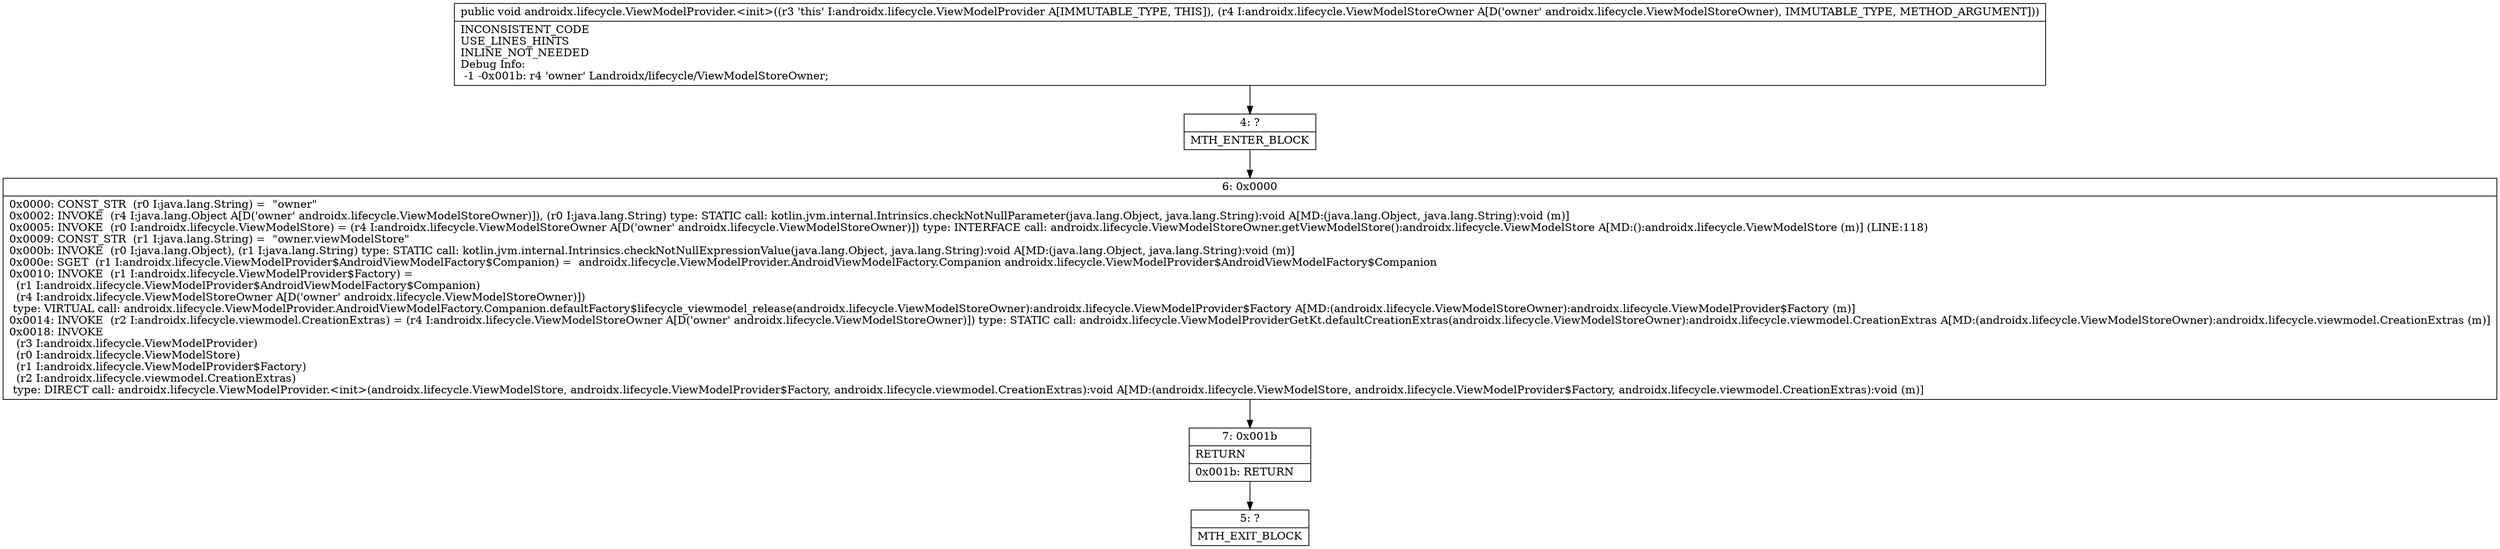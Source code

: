 digraph "CFG forandroidx.lifecycle.ViewModelProvider.\<init\>(Landroidx\/lifecycle\/ViewModelStoreOwner;)V" {
Node_4 [shape=record,label="{4\:\ ?|MTH_ENTER_BLOCK\l}"];
Node_6 [shape=record,label="{6\:\ 0x0000|0x0000: CONST_STR  (r0 I:java.lang.String) =  \"owner\" \l0x0002: INVOKE  (r4 I:java.lang.Object A[D('owner' androidx.lifecycle.ViewModelStoreOwner)]), (r0 I:java.lang.String) type: STATIC call: kotlin.jvm.internal.Intrinsics.checkNotNullParameter(java.lang.Object, java.lang.String):void A[MD:(java.lang.Object, java.lang.String):void (m)]\l0x0005: INVOKE  (r0 I:androidx.lifecycle.ViewModelStore) = (r4 I:androidx.lifecycle.ViewModelStoreOwner A[D('owner' androidx.lifecycle.ViewModelStoreOwner)]) type: INTERFACE call: androidx.lifecycle.ViewModelStoreOwner.getViewModelStore():androidx.lifecycle.ViewModelStore A[MD:():androidx.lifecycle.ViewModelStore (m)] (LINE:118)\l0x0009: CONST_STR  (r1 I:java.lang.String) =  \"owner.viewModelStore\" \l0x000b: INVOKE  (r0 I:java.lang.Object), (r1 I:java.lang.String) type: STATIC call: kotlin.jvm.internal.Intrinsics.checkNotNullExpressionValue(java.lang.Object, java.lang.String):void A[MD:(java.lang.Object, java.lang.String):void (m)]\l0x000e: SGET  (r1 I:androidx.lifecycle.ViewModelProvider$AndroidViewModelFactory$Companion) =  androidx.lifecycle.ViewModelProvider.AndroidViewModelFactory.Companion androidx.lifecycle.ViewModelProvider$AndroidViewModelFactory$Companion \l0x0010: INVOKE  (r1 I:androidx.lifecycle.ViewModelProvider$Factory) = \l  (r1 I:androidx.lifecycle.ViewModelProvider$AndroidViewModelFactory$Companion)\l  (r4 I:androidx.lifecycle.ViewModelStoreOwner A[D('owner' androidx.lifecycle.ViewModelStoreOwner)])\l type: VIRTUAL call: androidx.lifecycle.ViewModelProvider.AndroidViewModelFactory.Companion.defaultFactory$lifecycle_viewmodel_release(androidx.lifecycle.ViewModelStoreOwner):androidx.lifecycle.ViewModelProvider$Factory A[MD:(androidx.lifecycle.ViewModelStoreOwner):androidx.lifecycle.ViewModelProvider$Factory (m)]\l0x0014: INVOKE  (r2 I:androidx.lifecycle.viewmodel.CreationExtras) = (r4 I:androidx.lifecycle.ViewModelStoreOwner A[D('owner' androidx.lifecycle.ViewModelStoreOwner)]) type: STATIC call: androidx.lifecycle.ViewModelProviderGetKt.defaultCreationExtras(androidx.lifecycle.ViewModelStoreOwner):androidx.lifecycle.viewmodel.CreationExtras A[MD:(androidx.lifecycle.ViewModelStoreOwner):androidx.lifecycle.viewmodel.CreationExtras (m)]\l0x0018: INVOKE  \l  (r3 I:androidx.lifecycle.ViewModelProvider)\l  (r0 I:androidx.lifecycle.ViewModelStore)\l  (r1 I:androidx.lifecycle.ViewModelProvider$Factory)\l  (r2 I:androidx.lifecycle.viewmodel.CreationExtras)\l type: DIRECT call: androidx.lifecycle.ViewModelProvider.\<init\>(androidx.lifecycle.ViewModelStore, androidx.lifecycle.ViewModelProvider$Factory, androidx.lifecycle.viewmodel.CreationExtras):void A[MD:(androidx.lifecycle.ViewModelStore, androidx.lifecycle.ViewModelProvider$Factory, androidx.lifecycle.viewmodel.CreationExtras):void (m)]\l}"];
Node_7 [shape=record,label="{7\:\ 0x001b|RETURN\l|0x001b: RETURN   \l}"];
Node_5 [shape=record,label="{5\:\ ?|MTH_EXIT_BLOCK\l}"];
MethodNode[shape=record,label="{public void androidx.lifecycle.ViewModelProvider.\<init\>((r3 'this' I:androidx.lifecycle.ViewModelProvider A[IMMUTABLE_TYPE, THIS]), (r4 I:androidx.lifecycle.ViewModelStoreOwner A[D('owner' androidx.lifecycle.ViewModelStoreOwner), IMMUTABLE_TYPE, METHOD_ARGUMENT]))  | INCONSISTENT_CODE\lUSE_LINES_HINTS\lINLINE_NOT_NEEDED\lDebug Info:\l  \-1 \-0x001b: r4 'owner' Landroidx\/lifecycle\/ViewModelStoreOwner;\l}"];
MethodNode -> Node_4;Node_4 -> Node_6;
Node_6 -> Node_7;
Node_7 -> Node_5;
}

